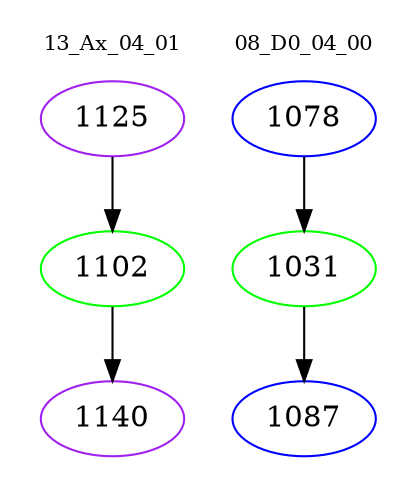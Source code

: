 digraph{
subgraph cluster_0 {
color = white
label = "13_Ax_04_01";
fontsize=10;
T0_1125 [label="1125", color="purple"]
T0_1125 -> T0_1102 [color="black"]
T0_1102 [label="1102", color="green"]
T0_1102 -> T0_1140 [color="black"]
T0_1140 [label="1140", color="purple"]
}
subgraph cluster_1 {
color = white
label = "08_D0_04_00";
fontsize=10;
T1_1078 [label="1078", color="blue"]
T1_1078 -> T1_1031 [color="black"]
T1_1031 [label="1031", color="green"]
T1_1031 -> T1_1087 [color="black"]
T1_1087 [label="1087", color="blue"]
}
}
